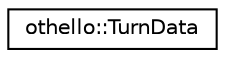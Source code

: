 digraph "Graphical Class Hierarchy"
{
  edge [fontname="Helvetica",fontsize="10",labelfontname="Helvetica",labelfontsize="10"];
  node [fontname="Helvetica",fontsize="10",shape=record];
  rankdir="LR";
  Node1 [label="othello::TurnData",height=0.2,width=0.4,color="black", fillcolor="white", style="filled",URL="$d7/d74/classothello_1_1_turn_data.html"];
}

